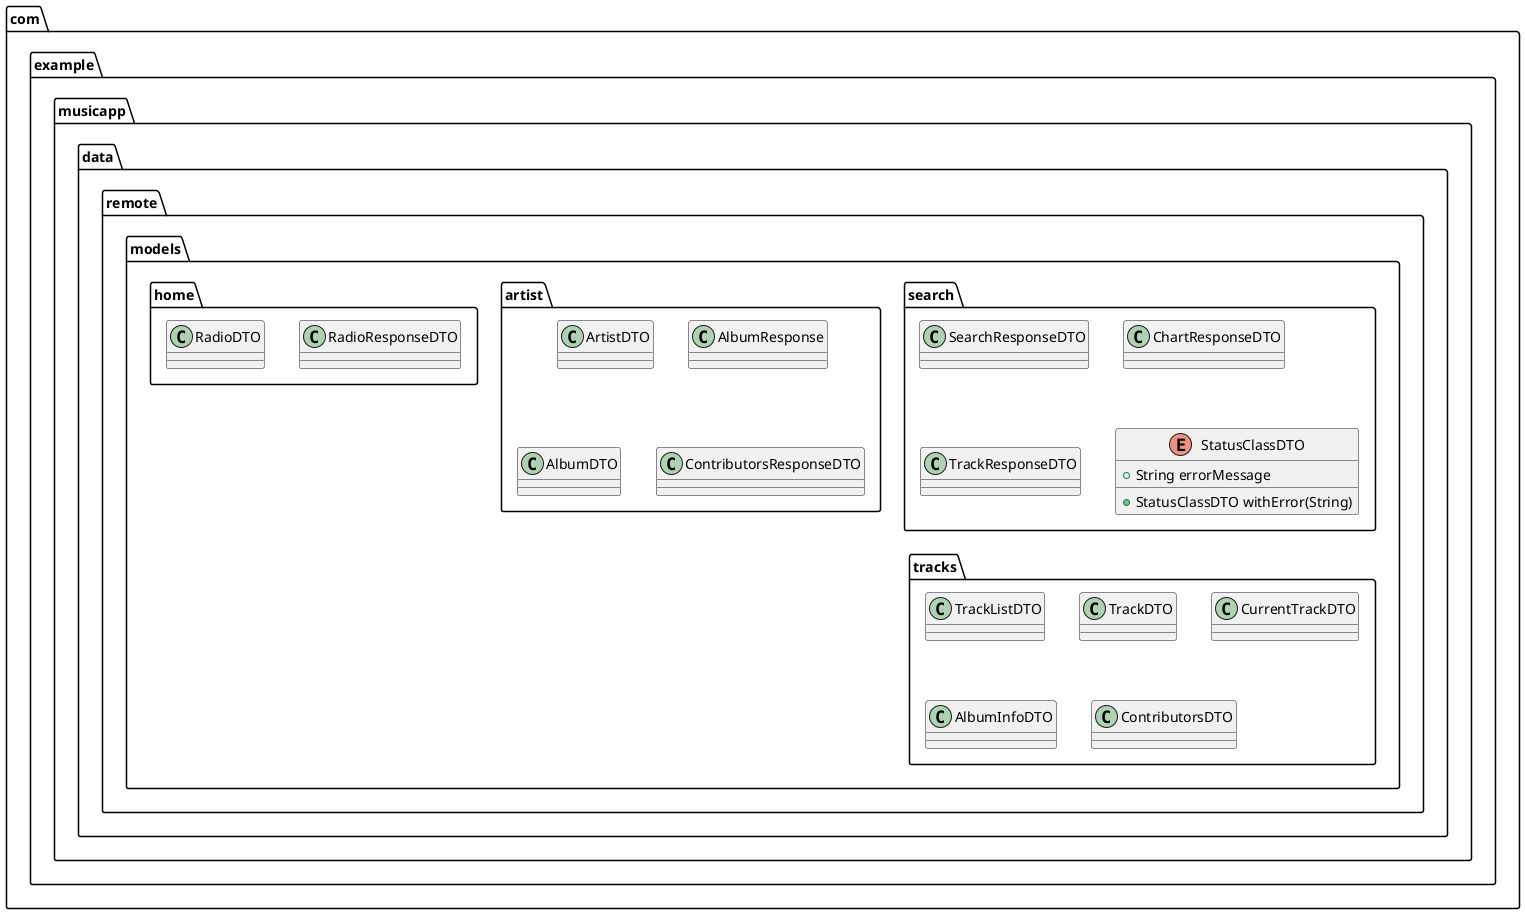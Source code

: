 @startuml
class com.example.musicapp.data.remote.models.search.SearchResponseDTO {
}
class com.example.musicapp.data.remote.models.search.ChartResponseDTO {
}
class com.example.musicapp.data.remote.models.search.TrackResponseDTO {
}
class com.example.musicapp.data.remote.models.artist.ArtistDTO {
}
class com.example.musicapp.data.remote.models.tracks.TrackListDTO {
}
class com.example.musicapp.data.remote.models.artist.AlbumResponse {
}
class com.example.musicapp.data.remote.models.artist.AlbumDTO {
}
enum com.example.musicapp.data.remote.models.search.StatusClassDTO {
+ String errorMessage
+ StatusClassDTO withError(String)
}


class com.example.musicapp.data.remote.models.home.RadioResponseDTO {
}
class com.example.musicapp.data.remote.models.home.RadioDTO {
}
class com.example.musicapp.data.remote.models.tracks.TrackDTO {
}
class com.example.musicapp.data.remote.models.artist.ContributorsResponseDTO {
}
class com.example.musicapp.data.remote.models.tracks.CurrentTrackDTO {
}
class com.example.musicapp.data.remote.models.tracks.AlbumInfoDTO {
}
class com.example.musicapp.data.remote.models.tracks.ContributorsDTO {
}
@enduml
